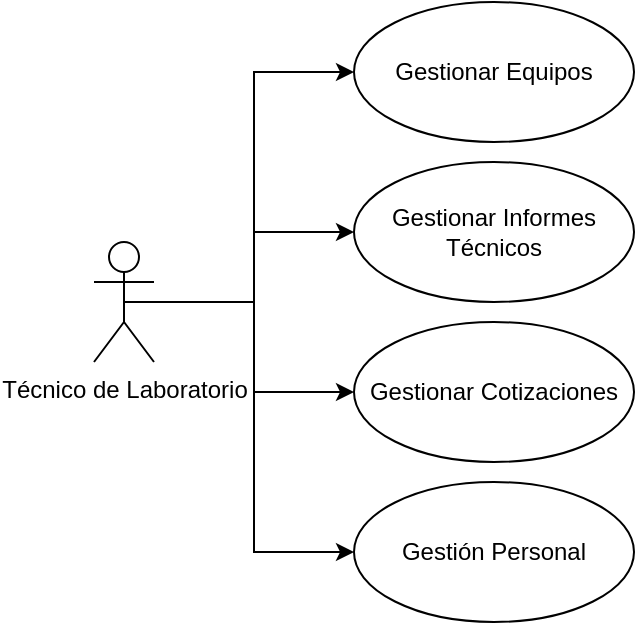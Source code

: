 <mxfile version="26.2.14">
  <diagram name="Página-1" id="ZfuYBb1uDBB9Q9XqHdRm">
    <mxGraphModel grid="1" page="1" gridSize="10" guides="1" tooltips="1" connect="1" arrows="1" fold="1" pageScale="1" pageWidth="827" pageHeight="1169" math="0" shadow="0">
      <root>
        <mxCell id="0" />
        <mxCell id="1" parent="0" />
        <mxCell id="Xy3kY2UkPaOCshvsATr--7" style="edgeStyle=orthogonalEdgeStyle;rounded=0;orthogonalLoop=1;jettySize=auto;html=1;exitX=0.5;exitY=0.5;exitDx=0;exitDy=0;exitPerimeter=0;entryX=0;entryY=0.5;entryDx=0;entryDy=0;" edge="1" parent="1" source="Xy3kY2UkPaOCshvsATr--1" target="Xy3kY2UkPaOCshvsATr--2">
          <mxGeometry relative="1" as="geometry" />
        </mxCell>
        <mxCell id="Xy3kY2UkPaOCshvsATr--8" style="edgeStyle=orthogonalEdgeStyle;rounded=0;orthogonalLoop=1;jettySize=auto;html=1;exitX=0.5;exitY=0.5;exitDx=0;exitDy=0;exitPerimeter=0;" edge="1" parent="1" source="Xy3kY2UkPaOCshvsATr--1" target="Xy3kY2UkPaOCshvsATr--3">
          <mxGeometry relative="1" as="geometry" />
        </mxCell>
        <mxCell id="Xy3kY2UkPaOCshvsATr--9" style="edgeStyle=orthogonalEdgeStyle;rounded=0;orthogonalLoop=1;jettySize=auto;html=1;exitX=0.5;exitY=0.5;exitDx=0;exitDy=0;exitPerimeter=0;" edge="1" parent="1" source="Xy3kY2UkPaOCshvsATr--1" target="Xy3kY2UkPaOCshvsATr--4">
          <mxGeometry relative="1" as="geometry" />
        </mxCell>
        <mxCell id="Xy3kY2UkPaOCshvsATr--10" style="edgeStyle=orthogonalEdgeStyle;rounded=0;orthogonalLoop=1;jettySize=auto;html=1;exitX=0.5;exitY=0.5;exitDx=0;exitDy=0;exitPerimeter=0;entryX=0;entryY=0.5;entryDx=0;entryDy=0;" edge="1" parent="1" source="Xy3kY2UkPaOCshvsATr--1" target="Xy3kY2UkPaOCshvsATr--5">
          <mxGeometry relative="1" as="geometry" />
        </mxCell>
        <mxCell id="Xy3kY2UkPaOCshvsATr--1" value="Técnico de Laboratorio" style="shape=umlActor;verticalLabelPosition=bottom;verticalAlign=top;html=1;" vertex="1" parent="1">
          <mxGeometry x="60" y="310" width="30" height="60" as="geometry" />
        </mxCell>
        <mxCell id="Xy3kY2UkPaOCshvsATr--2" value="Gestionar Equipos" style="ellipse;whiteSpace=wrap;html=1;" vertex="1" parent="1">
          <mxGeometry x="190" y="190" width="140" height="70" as="geometry" />
        </mxCell>
        <mxCell id="Xy3kY2UkPaOCshvsATr--3" value="Gestionar Informes Técnicos" style="ellipse;whiteSpace=wrap;html=1;" vertex="1" parent="1">
          <mxGeometry x="190" y="270" width="140" height="70" as="geometry" />
        </mxCell>
        <mxCell id="Xy3kY2UkPaOCshvsATr--4" value="Gestionar Cotizaciones" style="ellipse;whiteSpace=wrap;html=1;" vertex="1" parent="1">
          <mxGeometry x="190" y="350" width="140" height="70" as="geometry" />
        </mxCell>
        <mxCell id="Xy3kY2UkPaOCshvsATr--5" value="Gestión Personal" style="ellipse;whiteSpace=wrap;html=1;" vertex="1" parent="1">
          <mxGeometry x="190" y="430" width="140" height="70" as="geometry" />
        </mxCell>
      </root>
    </mxGraphModel>
  </diagram>
</mxfile>
